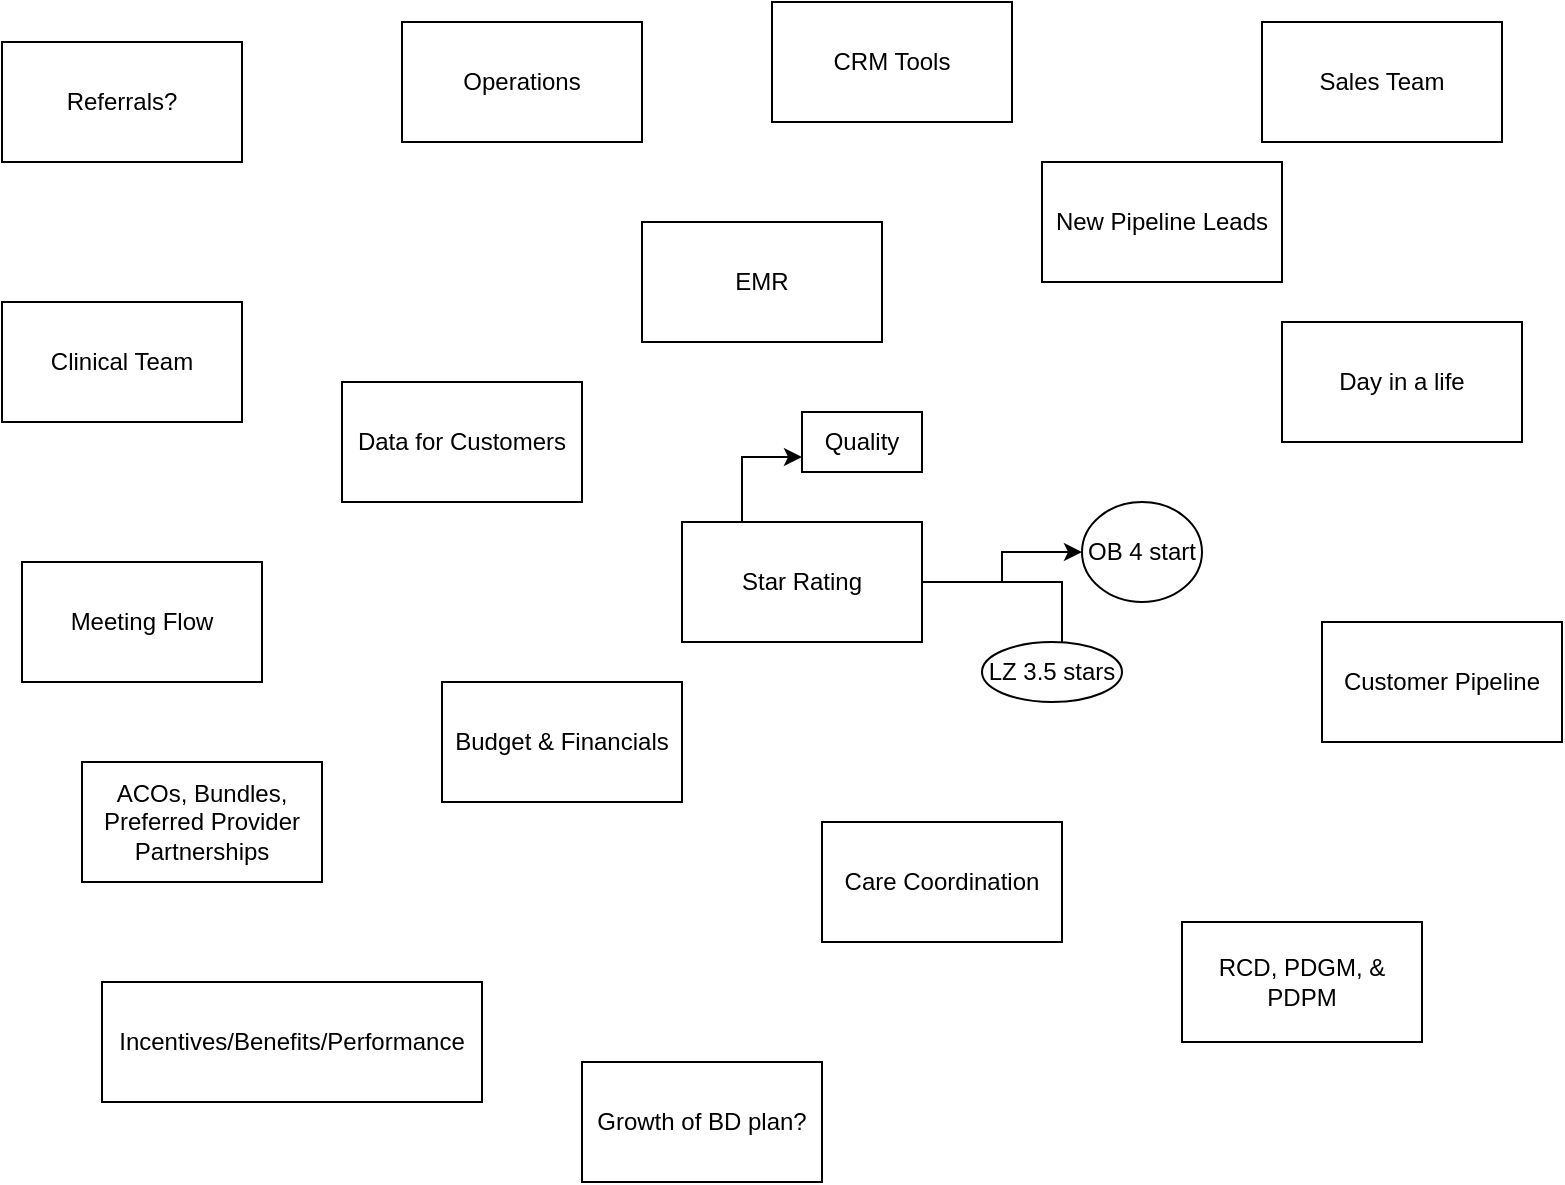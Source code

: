 <mxfile version="13.7.8" type="github">
  <diagram id="qoCfY3nj_r-2yeoQYRqV" name="Page-1">
    <mxGraphModel dx="1426" dy="794" grid="1" gridSize="10" guides="1" tooltips="1" connect="1" arrows="1" fold="1" page="1" pageScale="1" pageWidth="850" pageHeight="1100" math="0" shadow="0">
      <root>
        <mxCell id="0" />
        <mxCell id="1" parent="0" />
        <mxCell id="qsZoQA5ZzdnyNyIeJUxH-1" value="Referrals?" style="rounded=0;whiteSpace=wrap;html=1;" vertex="1" parent="1">
          <mxGeometry x="40" y="50" width="120" height="60" as="geometry" />
        </mxCell>
        <mxCell id="qsZoQA5ZzdnyNyIeJUxH-2" value="Sales Team" style="rounded=0;whiteSpace=wrap;html=1;" vertex="1" parent="1">
          <mxGeometry x="670" y="40" width="120" height="60" as="geometry" />
        </mxCell>
        <mxCell id="qsZoQA5ZzdnyNyIeJUxH-3" value="Clinical Team" style="rounded=0;whiteSpace=wrap;html=1;" vertex="1" parent="1">
          <mxGeometry x="40" y="180" width="120" height="60" as="geometry" />
        </mxCell>
        <mxCell id="qsZoQA5ZzdnyNyIeJUxH-4" value="Operations" style="rounded=0;whiteSpace=wrap;html=1;" vertex="1" parent="1">
          <mxGeometry x="240" y="40" width="120" height="60" as="geometry" />
        </mxCell>
        <mxCell id="qsZoQA5ZzdnyNyIeJUxH-6" value="CRM Tools&lt;br&gt;" style="whiteSpace=wrap;html=1;" vertex="1" parent="1">
          <mxGeometry x="425" y="30" width="120" height="60" as="geometry" />
        </mxCell>
        <mxCell id="qsZoQA5ZzdnyNyIeJUxH-7" value="Day in a life" style="whiteSpace=wrap;html=1;" vertex="1" parent="1">
          <mxGeometry x="680" y="190" width="120" height="60" as="geometry" />
        </mxCell>
        <mxCell id="qsZoQA5ZzdnyNyIeJUxH-8" value="Meeting Flow" style="whiteSpace=wrap;html=1;" vertex="1" parent="1">
          <mxGeometry x="50" y="310" width="120" height="60" as="geometry" />
        </mxCell>
        <mxCell id="qsZoQA5ZzdnyNyIeJUxH-9" value="Customer Pipeline" style="whiteSpace=wrap;html=1;" vertex="1" parent="1">
          <mxGeometry x="700" y="340" width="120" height="60" as="geometry" />
        </mxCell>
        <mxCell id="qsZoQA5ZzdnyNyIeJUxH-10" value="New Pipeline Leads" style="whiteSpace=wrap;html=1;" vertex="1" parent="1">
          <mxGeometry x="560" y="110" width="120" height="60" as="geometry" />
        </mxCell>
        <mxCell id="qsZoQA5ZzdnyNyIeJUxH-17" value="Data for Customers" style="whiteSpace=wrap;html=1;" vertex="1" parent="1">
          <mxGeometry x="210" y="220" width="120" height="60" as="geometry" />
        </mxCell>
        <mxCell id="qsZoQA5ZzdnyNyIeJUxH-18" value="ACOs, Bundles, Preferred Provider Partnerships" style="whiteSpace=wrap;html=1;" vertex="1" parent="1">
          <mxGeometry x="80" y="410" width="120" height="60" as="geometry" />
        </mxCell>
        <mxCell id="qsZoQA5ZzdnyNyIeJUxH-19" value="EMR" style="whiteSpace=wrap;html=1;" vertex="1" parent="1">
          <mxGeometry x="360" y="140" width="120" height="60" as="geometry" />
        </mxCell>
        <mxCell id="qsZoQA5ZzdnyNyIeJUxH-20" value="Care Coordination" style="whiteSpace=wrap;html=1;" vertex="1" parent="1">
          <mxGeometry x="450" y="440" width="120" height="60" as="geometry" />
        </mxCell>
        <mxCell id="qsZoQA5ZzdnyNyIeJUxH-21" value="Budget &amp;amp; Financials" style="whiteSpace=wrap;html=1;" vertex="1" parent="1">
          <mxGeometry x="260" y="370" width="120" height="60" as="geometry" />
        </mxCell>
        <mxCell id="qsZoQA5ZzdnyNyIeJUxH-22" value="" style="group" vertex="1" connectable="0" parent="1">
          <mxGeometry x="380" y="280" width="260" height="100" as="geometry" />
        </mxCell>
        <mxCell id="qsZoQA5ZzdnyNyIeJUxH-14" style="edgeStyle=orthogonalEdgeStyle;rounded=0;orthogonalLoop=1;jettySize=auto;html=1;" edge="1" parent="qsZoQA5ZzdnyNyIeJUxH-22" source="qsZoQA5ZzdnyNyIeJUxH-11">
          <mxGeometry relative="1" as="geometry">
            <mxPoint x="190" y="80" as="targetPoint" />
            <Array as="points">
              <mxPoint x="190" y="40" />
            </Array>
          </mxGeometry>
        </mxCell>
        <mxCell id="qsZoQA5ZzdnyNyIeJUxH-11" value="Star Rating" style="whiteSpace=wrap;html=1;" vertex="1" parent="qsZoQA5ZzdnyNyIeJUxH-22">
          <mxGeometry y="10" width="120" height="60" as="geometry" />
        </mxCell>
        <mxCell id="qsZoQA5ZzdnyNyIeJUxH-12" value="OB 4 start" style="ellipse;whiteSpace=wrap;html=1;" vertex="1" parent="qsZoQA5ZzdnyNyIeJUxH-22">
          <mxGeometry x="200" width="60" height="50" as="geometry" />
        </mxCell>
        <mxCell id="qsZoQA5ZzdnyNyIeJUxH-13" value="" style="edgeStyle=orthogonalEdgeStyle;rounded=0;orthogonalLoop=1;jettySize=auto;html=1;" edge="1" parent="qsZoQA5ZzdnyNyIeJUxH-22" source="qsZoQA5ZzdnyNyIeJUxH-11" target="qsZoQA5ZzdnyNyIeJUxH-12">
          <mxGeometry relative="1" as="geometry" />
        </mxCell>
        <mxCell id="qsZoQA5ZzdnyNyIeJUxH-16" value="LZ 3.5 stars" style="ellipse;whiteSpace=wrap;html=1;" vertex="1" parent="qsZoQA5ZzdnyNyIeJUxH-22">
          <mxGeometry x="150" y="70" width="70" height="30" as="geometry" />
        </mxCell>
        <mxCell id="qsZoQA5ZzdnyNyIeJUxH-23" value="Incentives/Benefits/Performance&lt;br&gt;" style="whiteSpace=wrap;html=1;" vertex="1" parent="1">
          <mxGeometry x="90" y="520" width="190" height="60" as="geometry" />
        </mxCell>
        <mxCell id="qsZoQA5ZzdnyNyIeJUxH-24" value="RCD, PDGM, &amp;amp; PDPM" style="whiteSpace=wrap;html=1;" vertex="1" parent="1">
          <mxGeometry x="630" y="490" width="120" height="60" as="geometry" />
        </mxCell>
        <mxCell id="qsZoQA5ZzdnyNyIeJUxH-26" value="Quality" style="whiteSpace=wrap;html=1;" vertex="1" parent="1">
          <mxGeometry x="440" y="235" width="60" height="30" as="geometry" />
        </mxCell>
        <mxCell id="qsZoQA5ZzdnyNyIeJUxH-28" style="edgeStyle=orthogonalEdgeStyle;rounded=0;orthogonalLoop=1;jettySize=auto;html=1;exitX=0.25;exitY=0;exitDx=0;exitDy=0;entryX=0;entryY=0.75;entryDx=0;entryDy=0;" edge="1" parent="1" source="qsZoQA5ZzdnyNyIeJUxH-11" target="qsZoQA5ZzdnyNyIeJUxH-26">
          <mxGeometry relative="1" as="geometry" />
        </mxCell>
        <mxCell id="qsZoQA5ZzdnyNyIeJUxH-29" value="Growth of BD plan?" style="whiteSpace=wrap;html=1;" vertex="1" parent="1">
          <mxGeometry x="330" y="560" width="120" height="60" as="geometry" />
        </mxCell>
      </root>
    </mxGraphModel>
  </diagram>
</mxfile>
